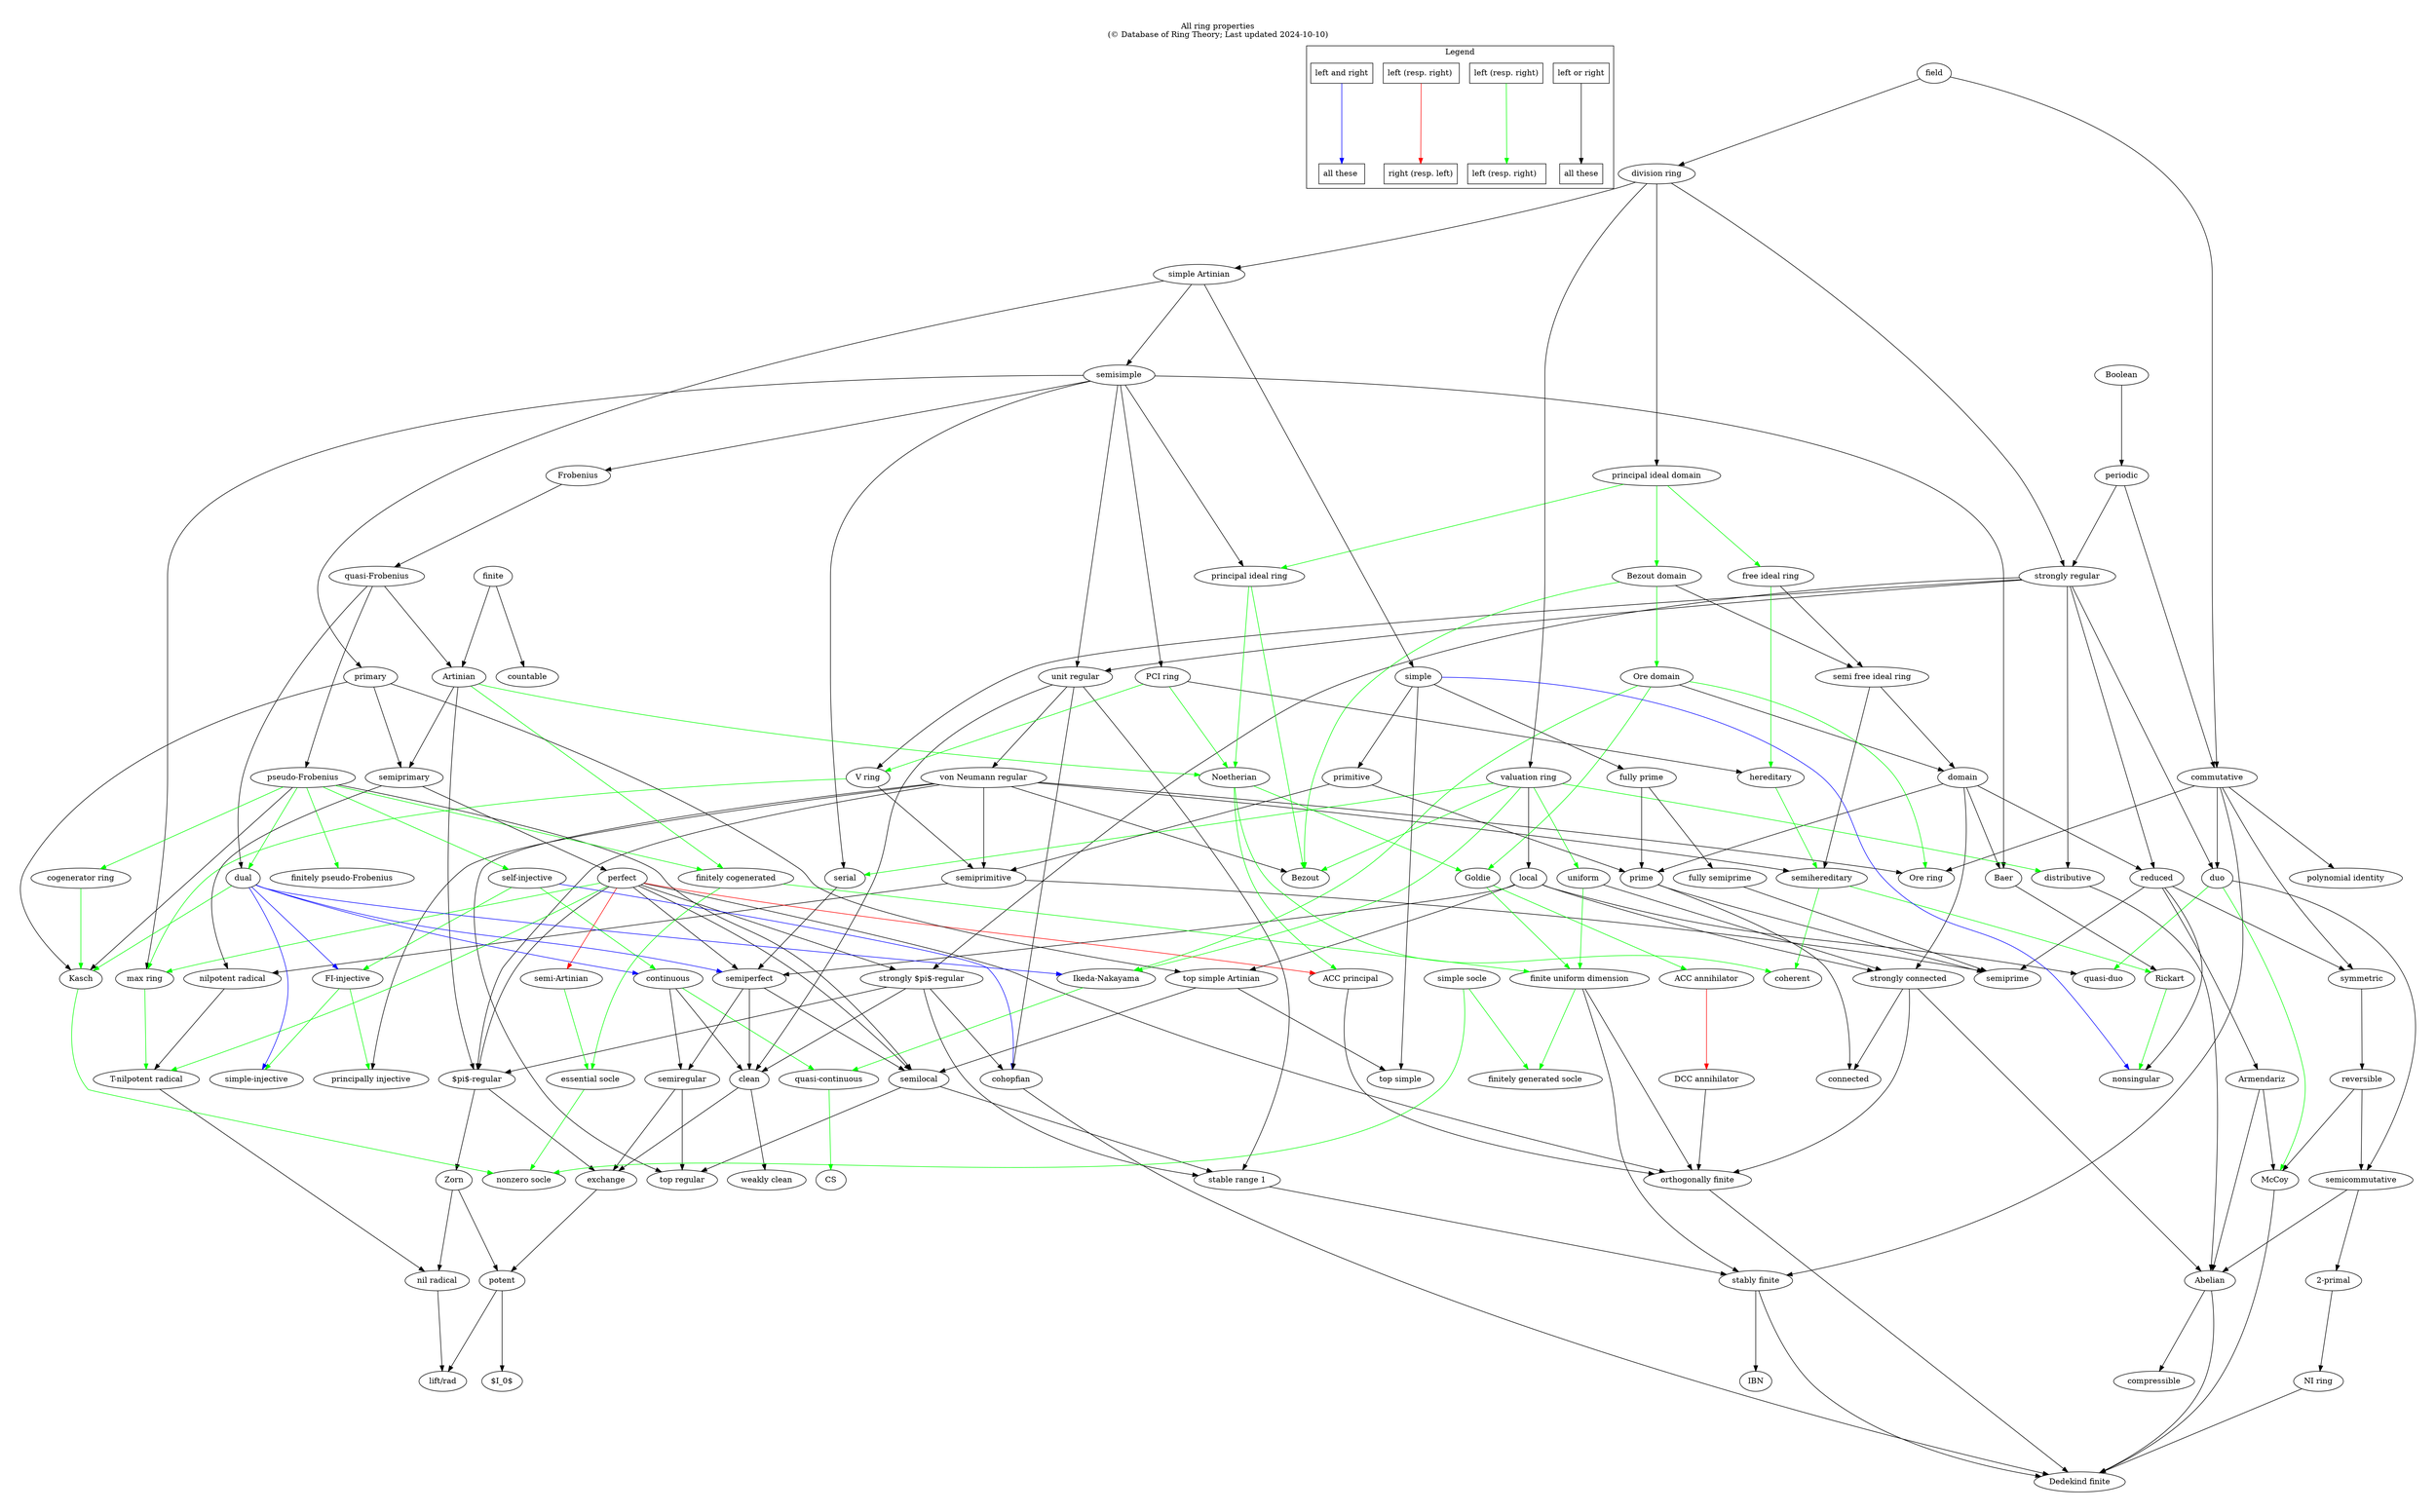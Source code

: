strict digraph {


subgraph cluster_01 {
    label="Legend"
    rankdir=LR
    node [shape=rectangle]
    "left or right" -> "all these" [color=black shape=rectangle]
    "left (resp. right)" -> "left (resp. right)  " [color=green shape=rectangle]
    "left (resp. right) " -> "right (resp. left)" [color=red shape=rectangle]
    "left and right" -> "all these " [color=blue shape=rectangle]
}

    label=<All ring properties<br/>(© Database of Ring Theory; Last updated 2024-10-10)>
    URL="https://ringtheory.herokuapp.com/";
    labelloc=top;

    graph [pad="0.5", ranksep="2.000"];
	"von Neumann regular" -> "top regular" [color=black]
	commutative -> "polynomial identity" [color=black]
	semisimple -> Baer [color=black]
	commutative -> "stably finite" [color=black]
	"ACC annihilator" -> "DCC annihilator" [color=red]
	semiprimitive -> "nilpotent radical" [color=black]
	perfect -> "max ring" [color=green]
	semilocal -> "top regular" [color=black]
	semiprimitive -> semiprime [color=black]
	"fully semiprime" -> semiprime [color=black]
	domain -> prime [color=black]
	"semi free ideal ring" -> domain [color=black]
	"self-injective" -> "FI-injective" [color=green]
	semicommutative -> Abelian [color=black]
	"strongly regular" -> "unit regular" [color=black]
	perfect -> "$\pi$-regular" [color=black]
	semihereditary -> coherent [color=green]
	"max ring" -> "T-nilpotent radical" [color=green]
	local -> "top simple Artinian" [color=black]
	Artinian -> "$\pi$-regular" [color=black]
	"principal ideal domain" -> "Bezout domain" [color=green]
	"valuation ring" -> "Ikeda-Nakayama" [color=green]
	"Ore domain" -> "Ore ring" [color=green]
	"Ore domain" -> domain [color=black]
	Noetherian -> Goldie [color=green]
	"strongly regular" -> "V ring" [color=black]
	"valuation ring" -> serial [color=green]
	cohopfian -> "Dedekind finite" [color=black]
	dual -> continuous [color=blue]
	semiperfect -> semilocal [color=black]
	"von Neumann regular" -> semiprimitive [color=black]
	semiperfect -> semiregular [color=black]
	Frobenius -> "quasi-Frobenius" [color=black]
	"orthogonally finite" -> "Dedekind finite" [color=black]
	Zorn -> "nil radical" [color=black]
	perfect -> "T-nilpotent radical" [color=green]
	local -> semiperfect [color=black]
	"von Neumann regular" -> Bezout [color=black]
	field -> "division ring" [color=black]
	"nil radical" -> "lift/rad" [color=black]
	"essential socle" -> "nonzero socle" [color=green]
	"pseudo-Frobenius" -> "finitely cogenerated" [color=green]
	Artinian -> "finitely cogenerated" [color=green]
	commutative -> duo [color=black]
	"unit regular" -> "stable range 1" [color=black]
	"V ring" -> semiprimitive [color=black]
	dual -> Kasch [color=blue]
	"strongly $\pi$-regular" -> clean [color=black]
	"Bezout domain" -> "Ore domain" [color=green]
	prime -> connected [color=black]
	Artinian -> semiprimary [color=black]
	"pseudo-Frobenius" -> "self-injective" [color=green]
	semisimple -> serial [color=black]
	"finitely cogenerated" -> "finite uniform dimension" [color=green]
	dual -> Kasch [color=green]
	"FI-injective" -> "simple-injective" [color=green]
	"von Neumann regular" -> "$\pi$-regular" [color=black]
	"valuation ring" -> distributive [color=green]
	dual -> "FI-injective" [color=blue]
	commutative -> symmetric [color=black]
	reduced -> symmetric [color=black]
	"stable range 1" -> "stably finite" [color=black]
	"strongly $\pi$-regular" -> "stable range 1" [color=black]
	"top simple Artinian" -> "top simple" [color=black]
	"simple Artinian" -> "primary" [color=black]
	"self-injective" -> cohopfian [color=blue]
	Zorn -> potent [color=black]
	"quasi-Frobenius" -> Artinian [color=black]
	"finite uniform dimension" -> "orthogonally finite" [color=black]
	potent -> "lift/rad" [color=black]
	"Bezout domain" -> Bezout [color=green]
	perfect -> "strongly $\pi$-regular" [color=black]
	perfect -> "orthogonally finite" [color=black]
	"finite uniform dimension" -> "finitely generated socle" [color=green]
	"ACC principal" -> "orthogonally finite" [color=black]
	Noetherian -> coherent [color=green]
	continuous -> "quasi-continuous" [color=green]
	local -> "strongly connected" [color=black]
	perfect -> "ACC principal" [color=red]
	domain -> Baer [color=black]
	"pseudo-Frobenius" -> dual [color=green]
	"self-injective" -> continuous [color=green]
	semiregular -> "top regular" [color=black]
	"finitely cogenerated" -> "essential socle" [color=green]
	"top simple Artinian" -> semilocal [color=black]
	"quasi-continuous" -> CS [color=green]
	"pseudo-Frobenius" -> Kasch [color=black]
	"T-nilpotent radical" -> "nil radical" [color=black]
	semisimple -> "max ring" [color=black]
	clean -> exchange [color=black]
	"semi free ideal ring" -> semihereditary [color=black]
	"stably finite" -> "Dedekind finite" [color=black]
	"FI-injective" -> "principally injective" [color=green]
	"pseudo-Frobenius" -> "finitely pseudo-Frobenius" [color=green]
	exchange -> potent [color=black]
	semisimple -> Frobenius [color=black]
	Abelian -> "Dedekind finite" [color=black]
	"von Neumann regular" -> "principally injective" [color=black]
	finite -> countable [color=black]
	domain -> reduced [color=black]
	"unit regular" -> "von Neumann regular" [color=black]
	semicommutative -> "2-primal" [color=black]
	"cogenerator ring" -> Kasch [color=green]
	"V ring" -> "max ring" [color=green]
	primary -> "top simple Artinian" [color=black]
	Goldie -> "finite uniform dimension" [color=green]
	"stably finite" -> IBN [color=black]
	"division ring" -> "simple Artinian" [color=black]
	"division ring" -> "strongly regular" [color=black]
	semiprimary -> perfect [color=black]
	Kasch -> "nonzero socle" [color=green]
	"valuation ring" -> uniform [color=green]
	"fully prime" -> prime [color=black]
	"division ring" -> "valuation ring" [color=black]
	simple -> "fully prime" [color=black]
	perfect -> semiperfect [color=black]
	field -> commutative [color=black]
	semiregular -> exchange [color=black]
	"PCI ring" -> Noetherian [color=green]
	"quasi-Frobenius" -> dual [color=black]
	"strongly connected" -> connected [color=black]
	"strongly $\pi$-regular" -> "$\pi$-regular" [color=black]
	semiprimary -> "nilpotent radical" [color=black]
	reduced -> nonsingular [color=black]
	simple -> primitive [color=black]
	"NI ring" -> "Dedekind finite" [color=black]
	duo -> semicommutative [color=black]
	"free ideal ring" -> hereditary [color=green]
	"strongly regular" -> reduced [color=black]
	local -> "quasi-duo" [color=black]
	serial -> semiperfect [color=black]
	semihereditary -> Rickart [color=green]
	distributive -> Abelian [color=black]
	simple -> "top simple" [color=black]
	periodic -> commutative [color=black]
	"unit regular" -> clean [color=black]
	clean -> "weakly clean" [color=black]
	finite -> Artinian [color=black]
	"Ore domain" -> Goldie [color=green]
	continuous -> clean [color=black]
	"free ideal ring" -> "semi free ideal ring" [color=black]
	"nilpotent radical" -> "T-nilpotent radical" [color=black]
	Goldie -> "ACC annihilator" [color=green]
	"principal ideal domain" -> "principal ideal ring" [color=green]
	dual -> semiperfect [color=blue]
	"unit regular" -> cohopfian [color=black]
	"division ring" -> "principal ideal domain" [color=black]
	"quasi-Frobenius" -> "pseudo-Frobenius" [color=black]
	primary -> semiprimary [color=black]
	periodic -> "strongly regular" [color=black]
	"strongly regular" -> duo [color=black]
	"Bezout domain" -> "semi free ideal ring" [color=black]
	domain -> "strongly connected" [color=black]
	Baer -> Rickart [color=black]
	Artinian -> Noetherian [color=green]
	semisimple -> "PCI ring" [color=black]
	uniform -> "strongly connected" [color=black]
	uniform -> "finite uniform dimension" [color=green]
	"principal ideal domain" -> "free ideal ring" [color=green]
	"principal ideal ring" -> Noetherian [color=green]
	continuous -> semiregular [color=black]
	"valuation ring" -> Bezout [color=green]
	prime -> semiprime [color=black]
	semiperfect -> clean [color=black]
	reduced -> semiprime [color=black]
	"principal ideal ring" -> Bezout [color=green]
	"von Neumann regular" -> semihereditary [color=black]
	"pseudo-Frobenius" -> semilocal [color=black]
	"$\pi$-regular" -> exchange [color=black]
	"simple Artinian" -> simple [color=black]
	primary -> Kasch [color=black]
	Rickart -> nonsingular [color=green]
	"$\pi$-regular" -> Zorn [color=black]
	"von Neumann regular" -> "Ore ring" [color=black]
	"strongly $\pi$-regular" -> cohopfian [color=black]
	perfect -> "semi-Artinian" [color=red]
	"semi-Artinian" -> "essential socle" [color=green]
	"simple Artinian" -> semisimple [color=black]
	"fully prime" -> "fully semiprime" [color=black]
	"strongly regular" -> distributive [color=black]
	dual -> "simple-injective" [color=blue]
	Boolean -> periodic [color=black]
	reversible -> semicommutative [color=black]
	symmetric -> reversible [color=black]
	"finite uniform dimension" -> "stably finite" [color=black]
	potent -> "$I_0$" [color=black]
	commutative -> "Ore ring" [color=black]
	semisimple -> "principal ideal ring" [color=black]
	"2-primal" -> "NI ring" [color=black]
	"simple socle" -> "nonzero socle" [color=green]
	"Ikeda-Nakayama" -> "quasi-continuous" [color=green]
	"Ore domain" -> "Ikeda-Nakayama" [color=green]
	dual -> "Ikeda-Nakayama" [color=blue]
	"strongly connected" -> "orthogonally finite" [color=black]
	Noetherian -> "ACC principal" [color=green]
	perfect -> semilocal [color=black]
	"DCC annihilator" -> "orthogonally finite" [color=black]
	"PCI ring" -> "V ring" [color=green]
	duo -> "quasi-duo" [color=green]
	primitive -> prime [color=black]
	"strongly regular" -> "strongly $\pi$-regular" [color=black]
	"valuation ring" -> local [color=black]
	"pseudo-Frobenius" -> "cogenerator ring" [color=green]
	"PCI ring" -> hereditary [color=black]
	hereditary -> semihereditary [color=green]
	"simple socle" -> "finitely generated socle" [color=green]
	semilocal -> "stable range 1" [color=black]
	semisimple -> "unit regular" [color=black]
	primitive -> semiprimitive [color=black]
	"strongly connected" -> Abelian [color=black]
	Abelian -> compressible [color=black]
	duo -> McCoy [color=green]
	Armendariz -> McCoy [color=black]
	reduced -> Armendariz [color=black]
	reversible -> McCoy [color=black]
    McCoy -> "Dedekind finite" [color=black]
	simple -> nonsingular [color=blue]
    Armendariz -> Abelian [color=black]
}
